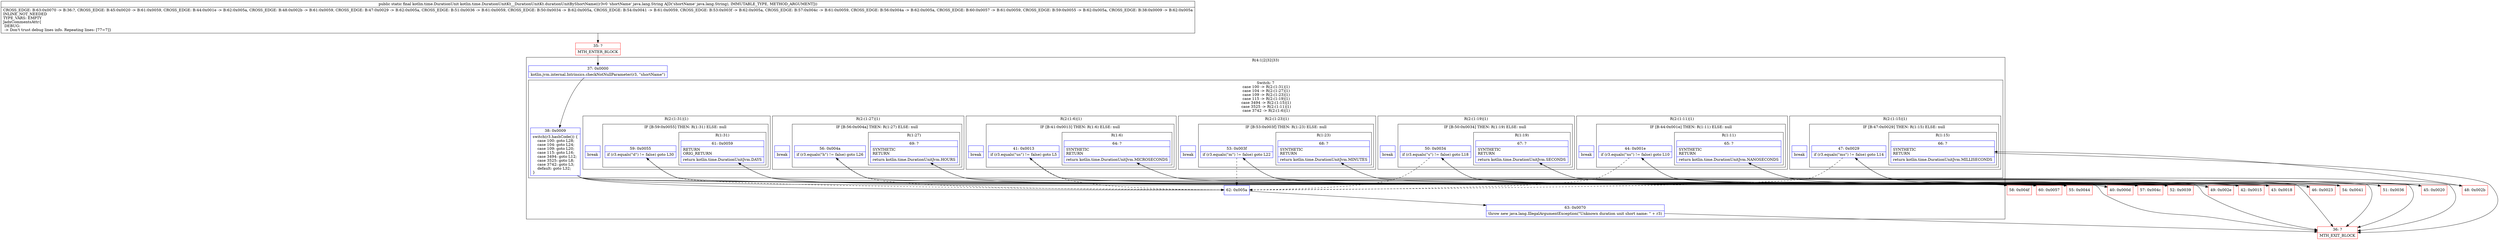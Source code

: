 digraph "CFG forkotlin.time.DurationUnitKt__DurationUnitKt.durationUnitByShortName(Ljava\/lang\/String;)Lkotlin\/time\/DurationUnit;" {
subgraph cluster_Region_1515698805 {
label = "R(4:1|2|32|33)";
node [shape=record,color=blue];
Node_37 [shape=record,label="{37\:\ 0x0000|kotlin.jvm.internal.Intrinsics.checkNotNullParameter(r3, \"shortName\")\l}"];
subgraph cluster_SwitchRegion_1607554451 {
label = "Switch: 7
 case 100 -> R(2:(1:31)|1)
 case 104 -> R(2:(1:27)|1)
 case 109 -> R(2:(1:23)|1)
 case 115 -> R(2:(1:19)|1)
 case 3494 -> R(2:(1:15)|1)
 case 3525 -> R(2:(1:11)|1)
 case 3742 -> R(2:(1:6)|1)";
node [shape=record,color=blue];
Node_38 [shape=record,label="{38\:\ 0x0009|switch(r3.hashCode()) \{\l    case 100: goto L28;\l    case 104: goto L24;\l    case 109: goto L20;\l    case 115: goto L16;\l    case 3494: goto L12;\l    case 3525: goto L8;\l    case 3742: goto L3;\l    default: goto L32;\l\}\l}"];
subgraph cluster_Region_596936519 {
label = "R(2:(1:31)|1)";
node [shape=record,color=blue];
subgraph cluster_IfRegion_2123512160 {
label = "IF [B:59:0x0055] THEN: R(1:31) ELSE: null";
node [shape=record,color=blue];
Node_59 [shape=record,label="{59\:\ 0x0055|if (r3.equals(\"d\") != false) goto L30\l}"];
subgraph cluster_Region_426877141 {
label = "R(1:31)";
node [shape=record,color=blue];
Node_61 [shape=record,label="{61\:\ 0x0059|RETURN\lORIG_RETURN\l|return kotlin.time.DurationUnitJvm.DAYS\l}"];
}
}
Node_InsnContainer_1289294757 [shape=record,label="{|break\l}"];
}
subgraph cluster_Region_1274026950 {
label = "R(2:(1:27)|1)";
node [shape=record,color=blue];
subgraph cluster_IfRegion_608596705 {
label = "IF [B:56:0x004a] THEN: R(1:27) ELSE: null";
node [shape=record,color=blue];
Node_56 [shape=record,label="{56\:\ 0x004a|if (r3.equals(\"h\") != false) goto L26\l}"];
subgraph cluster_Region_816126388 {
label = "R(1:27)";
node [shape=record,color=blue];
Node_69 [shape=record,label="{69\:\ ?|SYNTHETIC\lRETURN\l|return kotlin.time.DurationUnitJvm.HOURS\l}"];
}
}
Node_InsnContainer_887447614 [shape=record,label="{|break\l}"];
}
subgraph cluster_Region_2130731855 {
label = "R(2:(1:23)|1)";
node [shape=record,color=blue];
subgraph cluster_IfRegion_1749473076 {
label = "IF [B:53:0x003f] THEN: R(1:23) ELSE: null";
node [shape=record,color=blue];
Node_53 [shape=record,label="{53\:\ 0x003f|if (r3.equals(\"m\") != false) goto L22\l}"];
subgraph cluster_Region_1882590001 {
label = "R(1:23)";
node [shape=record,color=blue];
Node_68 [shape=record,label="{68\:\ ?|SYNTHETIC\lRETURN\l|return kotlin.time.DurationUnitJvm.MINUTES\l}"];
}
}
Node_InsnContainer_1875734937 [shape=record,label="{|break\l}"];
}
subgraph cluster_Region_321617204 {
label = "R(2:(1:19)|1)";
node [shape=record,color=blue];
subgraph cluster_IfRegion_1300948754 {
label = "IF [B:50:0x0034] THEN: R(1:19) ELSE: null";
node [shape=record,color=blue];
Node_50 [shape=record,label="{50\:\ 0x0034|if (r3.equals(\"s\") != false) goto L18\l}"];
subgraph cluster_Region_220533265 {
label = "R(1:19)";
node [shape=record,color=blue];
Node_67 [shape=record,label="{67\:\ ?|SYNTHETIC\lRETURN\l|return kotlin.time.DurationUnitJvm.SECONDS\l}"];
}
}
Node_InsnContainer_157346709 [shape=record,label="{|break\l}"];
}
subgraph cluster_Region_1097528656 {
label = "R(2:(1:15)|1)";
node [shape=record,color=blue];
subgraph cluster_IfRegion_1531062296 {
label = "IF [B:47:0x0029] THEN: R(1:15) ELSE: null";
node [shape=record,color=blue];
Node_47 [shape=record,label="{47\:\ 0x0029|if (r3.equals(\"ms\") != false) goto L14\l}"];
subgraph cluster_Region_2127695099 {
label = "R(1:15)";
node [shape=record,color=blue];
Node_66 [shape=record,label="{66\:\ ?|SYNTHETIC\lRETURN\l|return kotlin.time.DurationUnitJvm.MILLISECONDS\l}"];
}
}
Node_InsnContainer_1893760247 [shape=record,label="{|break\l}"];
}
subgraph cluster_Region_1723254734 {
label = "R(2:(1:11)|1)";
node [shape=record,color=blue];
subgraph cluster_IfRegion_754856424 {
label = "IF [B:44:0x001e] THEN: R(1:11) ELSE: null";
node [shape=record,color=blue];
Node_44 [shape=record,label="{44\:\ 0x001e|if (r3.equals(\"ns\") != false) goto L10\l}"];
subgraph cluster_Region_1118127448 {
label = "R(1:11)";
node [shape=record,color=blue];
Node_65 [shape=record,label="{65\:\ ?|SYNTHETIC\lRETURN\l|return kotlin.time.DurationUnitJvm.NANOSECONDS\l}"];
}
}
Node_InsnContainer_835817023 [shape=record,label="{|break\l}"];
}
subgraph cluster_Region_1628026748 {
label = "R(2:(1:6)|1)";
node [shape=record,color=blue];
subgraph cluster_IfRegion_1009105860 {
label = "IF [B:41:0x0013] THEN: R(1:6) ELSE: null";
node [shape=record,color=blue];
Node_41 [shape=record,label="{41\:\ 0x0013|if (r3.equals(\"us\") != false) goto L5\l}"];
subgraph cluster_Region_1422046877 {
label = "R(1:6)";
node [shape=record,color=blue];
Node_64 [shape=record,label="{64\:\ ?|SYNTHETIC\lRETURN\l|return kotlin.time.DurationUnitJvm.MICROSECONDS\l}"];
}
}
Node_InsnContainer_1776249420 [shape=record,label="{|break\l}"];
}
}
Node_62 [shape=record,label="{62\:\ 0x005a}"];
Node_63 [shape=record,label="{63\:\ 0x0070|throw new java.lang.IllegalArgumentException(\"Unknown duration unit short name: \" + r3)\l}"];
}
Node_35 [shape=record,color=red,label="{35\:\ ?|MTH_ENTER_BLOCK\l}"];
Node_40 [shape=record,color=red,label="{40\:\ 0x000d}"];
Node_42 [shape=record,color=red,label="{42\:\ 0x0015}"];
Node_36 [shape=record,color=red,label="{36\:\ ?|MTH_EXIT_BLOCK\l}"];
Node_43 [shape=record,color=red,label="{43\:\ 0x0018}"];
Node_45 [shape=record,color=red,label="{45\:\ 0x0020}"];
Node_46 [shape=record,color=red,label="{46\:\ 0x0023}"];
Node_48 [shape=record,color=red,label="{48\:\ 0x002b}"];
Node_49 [shape=record,color=red,label="{49\:\ 0x002e}"];
Node_51 [shape=record,color=red,label="{51\:\ 0x0036}"];
Node_52 [shape=record,color=red,label="{52\:\ 0x0039}"];
Node_54 [shape=record,color=red,label="{54\:\ 0x0041}"];
Node_55 [shape=record,color=red,label="{55\:\ 0x0044}"];
Node_57 [shape=record,color=red,label="{57\:\ 0x004c}"];
Node_58 [shape=record,color=red,label="{58\:\ 0x004f}"];
Node_60 [shape=record,color=red,label="{60\:\ 0x0057}"];
MethodNode[shape=record,label="{public static final kotlin.time.DurationUnit kotlin.time.DurationUnitKt__DurationUnitKt.durationUnitByShortName((r3v0 'shortName' java.lang.String A[D('shortName' java.lang.String), IMMUTABLE_TYPE, METHOD_ARGUMENT]))  | CROSS_EDGE: B:63:0x0070 \-\> B:36:?, CROSS_EDGE: B:45:0x0020 \-\> B:61:0x0059, CROSS_EDGE: B:44:0x001e \-\> B:62:0x005a, CROSS_EDGE: B:48:0x002b \-\> B:61:0x0059, CROSS_EDGE: B:47:0x0029 \-\> B:62:0x005a, CROSS_EDGE: B:51:0x0036 \-\> B:61:0x0059, CROSS_EDGE: B:50:0x0034 \-\> B:62:0x005a, CROSS_EDGE: B:54:0x0041 \-\> B:61:0x0059, CROSS_EDGE: B:53:0x003f \-\> B:62:0x005a, CROSS_EDGE: B:57:0x004c \-\> B:61:0x0059, CROSS_EDGE: B:56:0x004a \-\> B:62:0x005a, CROSS_EDGE: B:60:0x0057 \-\> B:61:0x0059, CROSS_EDGE: B:59:0x0055 \-\> B:62:0x005a, CROSS_EDGE: B:38:0x0009 \-\> B:62:0x005a\lINLINE_NOT_NEEDED\lTYPE_VARS: EMPTY\lJadxCommentsAttr\{\l DEBUG: \l \-\> Don't trust debug lines info. Repeating lines: [77=7]\}\l}"];
MethodNode -> Node_35;Node_37 -> Node_38;
Node_38 -> Node_40;
Node_38 -> Node_43;
Node_38 -> Node_46;
Node_38 -> Node_49;
Node_38 -> Node_52;
Node_38 -> Node_55;
Node_38 -> Node_58;
Node_38 -> Node_62;
Node_59 -> Node_60;
Node_59 -> Node_62[style=dashed];
Node_61 -> Node_36;
Node_56 -> Node_57;
Node_56 -> Node_62[style=dashed];
Node_69 -> Node_36;
Node_53 -> Node_54;
Node_53 -> Node_62[style=dashed];
Node_68 -> Node_36;
Node_50 -> Node_51;
Node_50 -> Node_62[style=dashed];
Node_67 -> Node_36;
Node_47 -> Node_48;
Node_47 -> Node_62[style=dashed];
Node_66 -> Node_36;
Node_44 -> Node_45;
Node_44 -> Node_62[style=dashed];
Node_65 -> Node_36;
Node_41 -> Node_42;
Node_41 -> Node_62[style=dashed];
Node_64 -> Node_36;
Node_62 -> Node_63;
Node_63 -> Node_36;
Node_35 -> Node_37;
Node_40 -> Node_41;
Node_42 -> Node_64;
Node_43 -> Node_44;
Node_45 -> Node_65;
Node_46 -> Node_47;
Node_48 -> Node_66;
Node_49 -> Node_50;
Node_51 -> Node_67;
Node_52 -> Node_53;
Node_54 -> Node_68;
Node_55 -> Node_56;
Node_57 -> Node_69;
Node_58 -> Node_59;
Node_60 -> Node_61;
}

